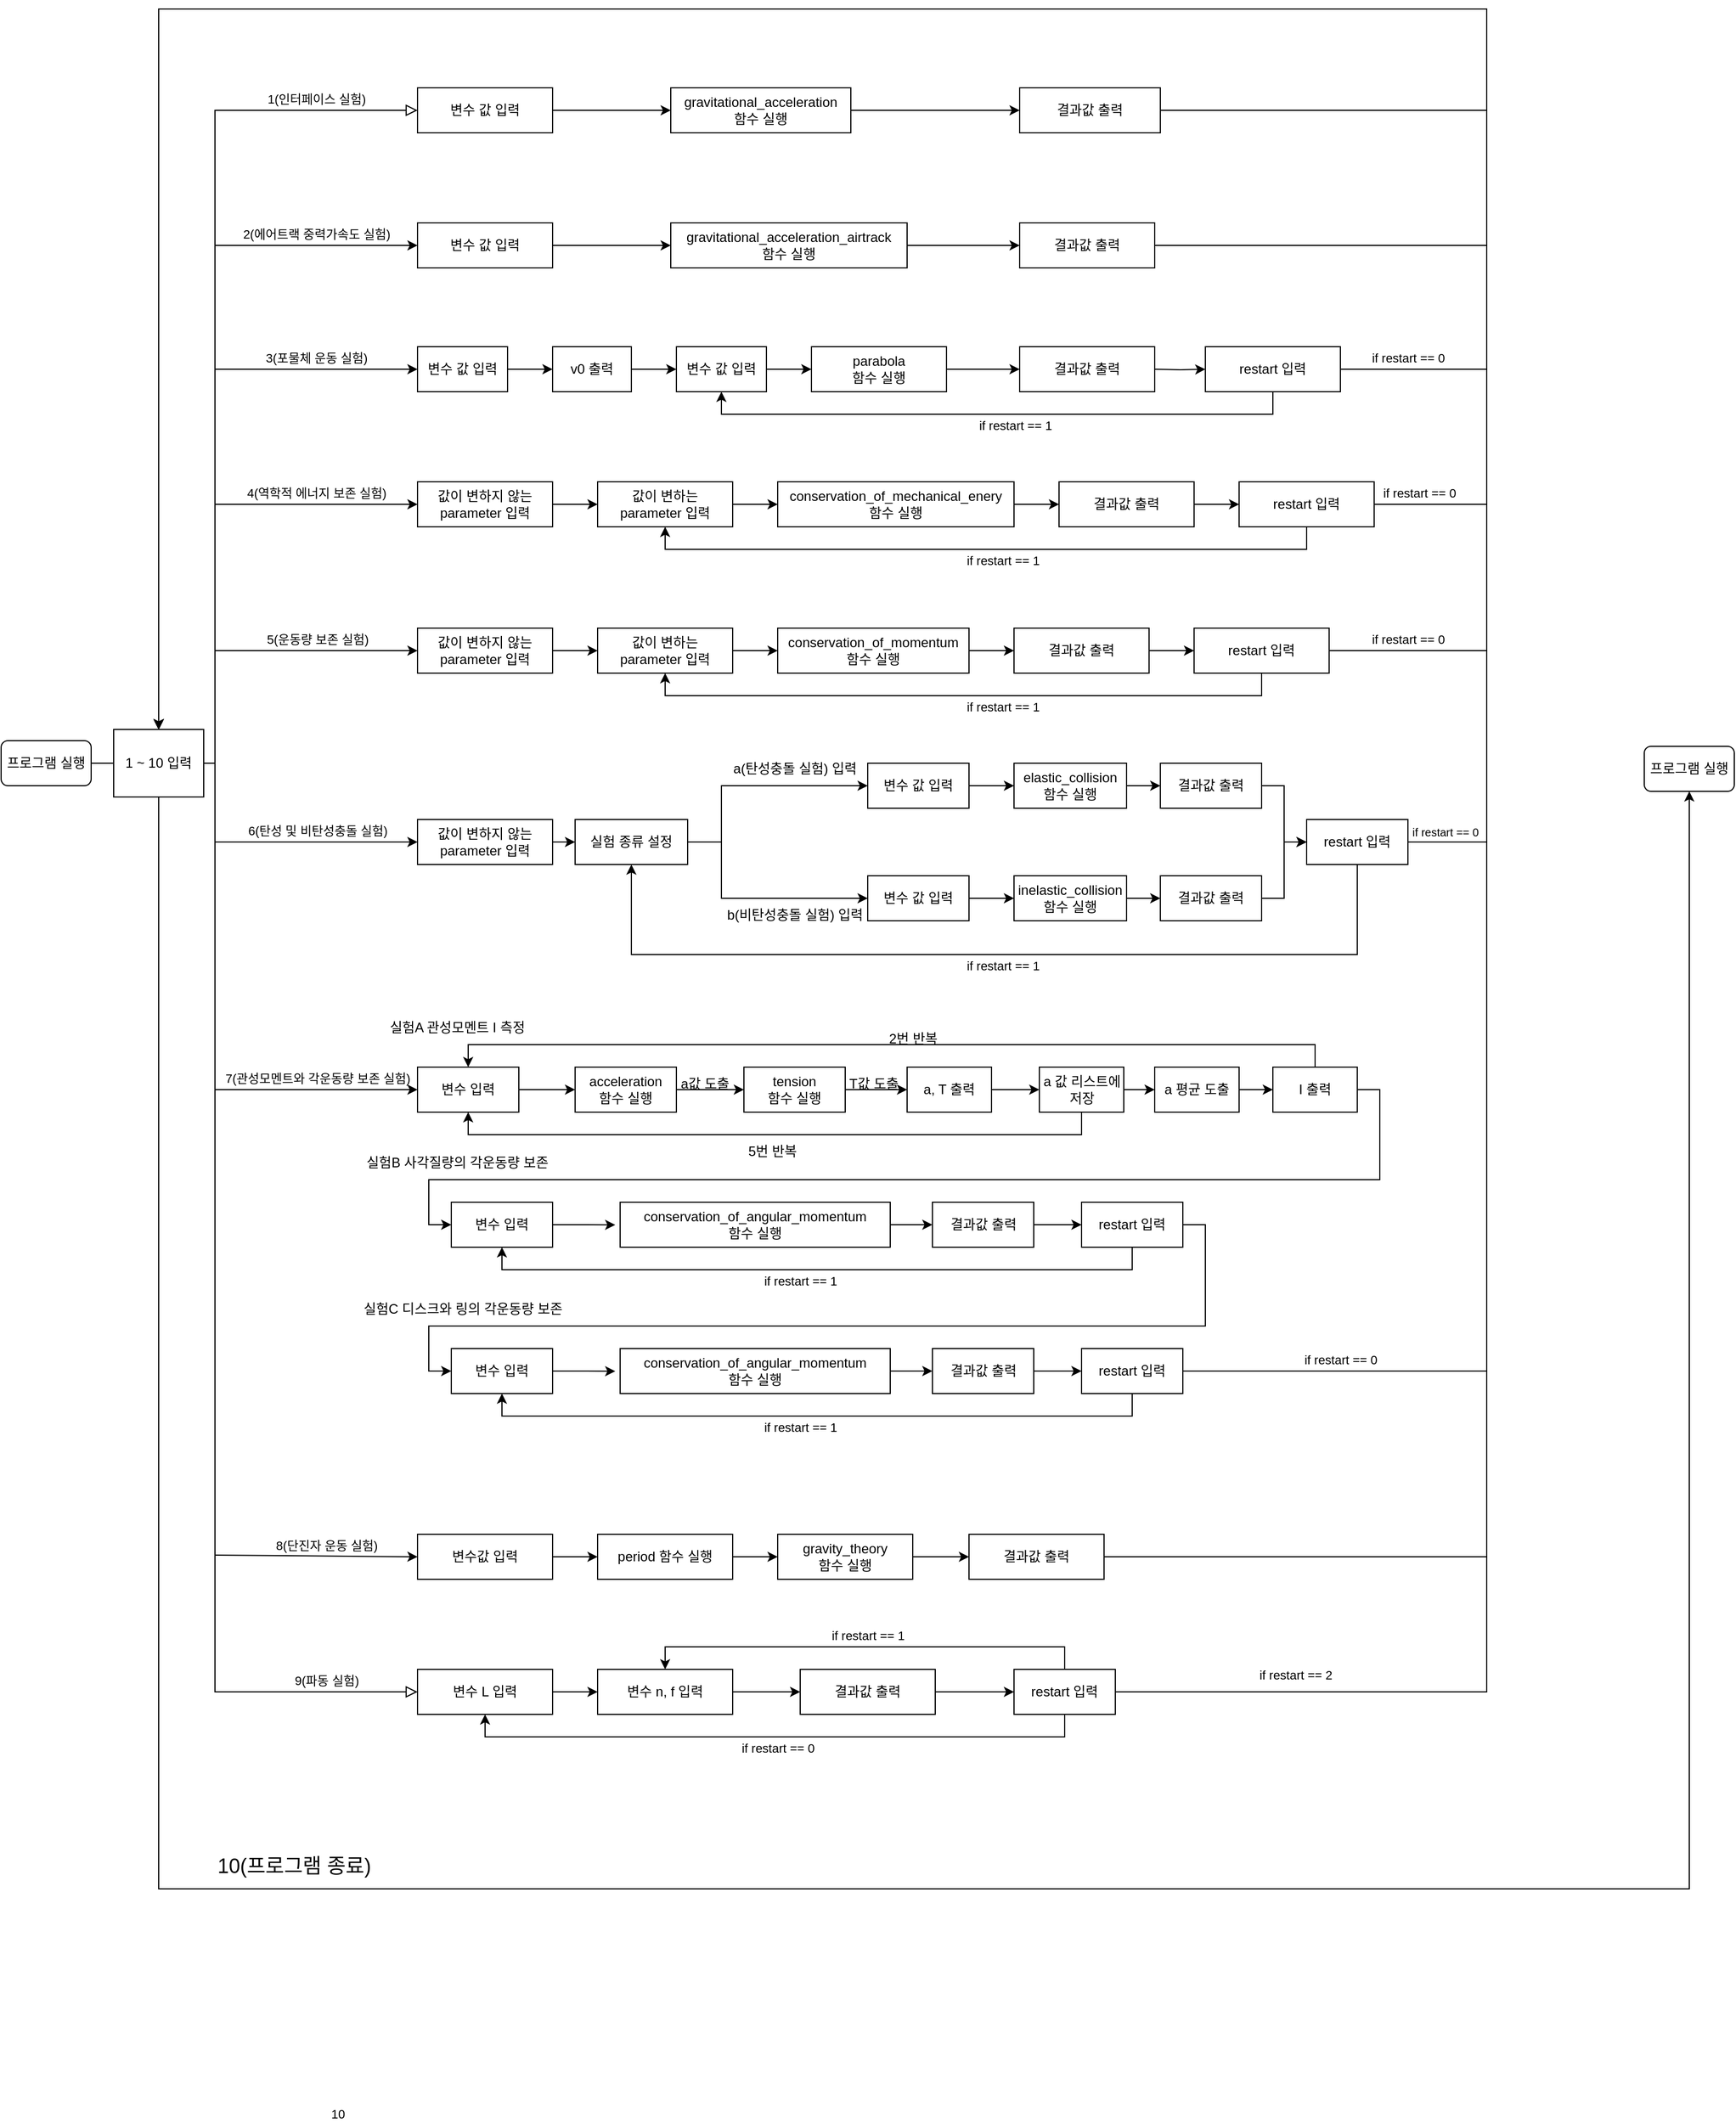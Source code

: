 <mxfile version="24.2.3" type="github">
  <diagram id="C5RBs43oDa-KdzZeNtuy" name="Page-1">
    <mxGraphModel dx="3320" dy="1853" grid="1" gridSize="10" guides="1" tooltips="1" connect="1" arrows="1" fold="1" page="1" pageScale="1" pageWidth="690" pageHeight="980" math="0" shadow="0">
      <root>
        <mxCell id="WIyWlLk6GJQsqaUBKTNV-0" />
        <mxCell id="WIyWlLk6GJQsqaUBKTNV-1" parent="WIyWlLk6GJQsqaUBKTNV-0" />
        <mxCell id="WIyWlLk6GJQsqaUBKTNV-2" value="" style="rounded=0;html=1;jettySize=auto;orthogonalLoop=1;fontSize=11;endArrow=block;endFill=0;endSize=8;strokeWidth=1;shadow=0;labelBackgroundColor=none;edgeStyle=orthogonalEdgeStyle;" parent="WIyWlLk6GJQsqaUBKTNV-1" source="WIyWlLk6GJQsqaUBKTNV-3" edge="1">
          <mxGeometry relative="1" as="geometry">
            <mxPoint x="160" y="690" as="targetPoint" />
          </mxGeometry>
        </mxCell>
        <mxCell id="WIyWlLk6GJQsqaUBKTNV-3" value="프로그램 실행" style="rounded=1;whiteSpace=wrap;html=1;fontSize=12;glass=0;strokeWidth=1;shadow=0;" parent="WIyWlLk6GJQsqaUBKTNV-1" vertex="1">
          <mxGeometry x="10" y="670" width="80" height="40" as="geometry" />
        </mxCell>
        <mxCell id="WIyWlLk6GJQsqaUBKTNV-5" value="" style="edgeStyle=orthogonalEdgeStyle;rounded=0;html=1;jettySize=auto;orthogonalLoop=1;fontSize=11;endArrow=block;endFill=0;endSize=8;strokeWidth=1;shadow=0;labelBackgroundColor=none;entryX=0;entryY=0.5;entryDx=0;entryDy=0;exitX=1;exitY=0.5;exitDx=0;exitDy=0;" parent="WIyWlLk6GJQsqaUBKTNV-1" edge="1" target="WIyWlLk6GJQsqaUBKTNV-7" source="vzKUUmcyO4X9Xhw-Ob6t-32">
          <mxGeometry y="10" relative="1" as="geometry">
            <mxPoint as="offset" />
            <mxPoint x="200" y="560" as="sourcePoint" />
            <mxPoint x="280" y="110" as="targetPoint" />
            <Array as="points">
              <mxPoint x="200" y="690" />
              <mxPoint x="200" y="110" />
            </Array>
          </mxGeometry>
        </mxCell>
        <mxCell id="vzKUUmcyO4X9Xhw-Ob6t-40" style="edgeStyle=orthogonalEdgeStyle;rounded=0;orthogonalLoop=1;jettySize=auto;html=1;exitX=1;exitY=0.5;exitDx=0;exitDy=0;entryX=0;entryY=0.5;entryDx=0;entryDy=0;" parent="WIyWlLk6GJQsqaUBKTNV-1" source="WIyWlLk6GJQsqaUBKTNV-7" target="vzKUUmcyO4X9Xhw-Ob6t-39" edge="1">
          <mxGeometry relative="1" as="geometry" />
        </mxCell>
        <mxCell id="WIyWlLk6GJQsqaUBKTNV-7" value="변수 값 입력" style="rounded=0;whiteSpace=wrap;html=1;fontSize=12;glass=0;strokeWidth=1;shadow=0;" parent="WIyWlLk6GJQsqaUBKTNV-1" vertex="1">
          <mxGeometry x="380" y="90" width="120" height="40" as="geometry" />
        </mxCell>
        <mxCell id="vzKUUmcyO4X9Xhw-Ob6t-4" value="" style="rounded=0;html=1;jettySize=auto;orthogonalLoop=1;fontSize=11;endArrow=block;endFill=0;endSize=8;strokeWidth=1;shadow=0;labelBackgroundColor=none;edgeStyle=orthogonalEdgeStyle;exitX=1;exitY=0.5;exitDx=0;exitDy=0;entryX=0;entryY=0.5;entryDx=0;entryDy=0;" parent="WIyWlLk6GJQsqaUBKTNV-1" source="vzKUUmcyO4X9Xhw-Ob6t-32" target="vzKUUmcyO4X9Xhw-Ob6t-3" edge="1">
          <mxGeometry y="20" relative="1" as="geometry">
            <mxPoint as="offset" />
            <mxPoint x="200" y="720" as="sourcePoint" />
            <mxPoint x="130" y="190" as="targetPoint" />
            <Array as="points">
              <mxPoint x="200" y="690" />
              <mxPoint x="200" y="1515" />
            </Array>
          </mxGeometry>
        </mxCell>
        <mxCell id="ZHszuMVohtlVknCxv1Yf-81" style="edgeStyle=orthogonalEdgeStyle;rounded=0;orthogonalLoop=1;jettySize=auto;html=1;entryX=0;entryY=0.5;entryDx=0;entryDy=0;" edge="1" parent="WIyWlLk6GJQsqaUBKTNV-1" source="vzKUUmcyO4X9Xhw-Ob6t-3" target="ZHszuMVohtlVknCxv1Yf-80">
          <mxGeometry relative="1" as="geometry" />
        </mxCell>
        <mxCell id="vzKUUmcyO4X9Xhw-Ob6t-3" value="변수 L 입력" style="rounded=0;whiteSpace=wrap;html=1;fontSize=12;glass=0;strokeWidth=1;shadow=0;" parent="WIyWlLk6GJQsqaUBKTNV-1" vertex="1">
          <mxGeometry x="380" y="1495" width="120" height="40" as="geometry" />
        </mxCell>
        <mxCell id="ZHszuMVohtlVknCxv1Yf-7" style="edgeStyle=orthogonalEdgeStyle;rounded=0;orthogonalLoop=1;jettySize=auto;html=1;exitX=1;exitY=0.5;exitDx=0;exitDy=0;entryX=0;entryY=0.5;entryDx=0;entryDy=0;" edge="1" parent="WIyWlLk6GJQsqaUBKTNV-1" source="vzKUUmcyO4X9Xhw-Ob6t-5" target="ZHszuMVohtlVknCxv1Yf-9">
          <mxGeometry relative="1" as="geometry">
            <mxPoint x="570" y="340" as="targetPoint" />
          </mxGeometry>
        </mxCell>
        <mxCell id="vzKUUmcyO4X9Xhw-Ob6t-5" value="변수 값 입력" style="rounded=0;whiteSpace=wrap;html=1;fontSize=12;glass=0;strokeWidth=1;shadow=0;" parent="WIyWlLk6GJQsqaUBKTNV-1" vertex="1">
          <mxGeometry x="380" y="320" width="80" height="40" as="geometry" />
        </mxCell>
        <mxCell id="ZHszuMVohtlVknCxv1Yf-100" style="edgeStyle=orthogonalEdgeStyle;rounded=0;orthogonalLoop=1;jettySize=auto;html=1;entryX=0;entryY=0.5;entryDx=0;entryDy=0;" edge="1" parent="WIyWlLk6GJQsqaUBKTNV-1" source="vzKUUmcyO4X9Xhw-Ob6t-6" target="ZHszuMVohtlVknCxv1Yf-99">
          <mxGeometry relative="1" as="geometry" />
        </mxCell>
        <mxCell id="vzKUUmcyO4X9Xhw-Ob6t-6" value="변수 입력" style="rounded=0;whiteSpace=wrap;html=1;fontSize=12;glass=0;strokeWidth=1;shadow=0;" parent="WIyWlLk6GJQsqaUBKTNV-1" vertex="1">
          <mxGeometry x="380" y="960" width="90" height="40" as="geometry" />
        </mxCell>
        <mxCell id="vzKUUmcyO4X9Xhw-Ob6t-44" style="edgeStyle=orthogonalEdgeStyle;rounded=0;orthogonalLoop=1;jettySize=auto;html=1;exitX=1;exitY=0.5;exitDx=0;exitDy=0;entryX=0;entryY=0.5;entryDx=0;entryDy=0;" parent="WIyWlLk6GJQsqaUBKTNV-1" source="vzKUUmcyO4X9Xhw-Ob6t-7" target="vzKUUmcyO4X9Xhw-Ob6t-43" edge="1">
          <mxGeometry relative="1" as="geometry" />
        </mxCell>
        <mxCell id="vzKUUmcyO4X9Xhw-Ob6t-7" value="변수 값 입력" style="rounded=0;whiteSpace=wrap;html=1;fontSize=12;glass=0;strokeWidth=1;shadow=0;" parent="WIyWlLk6GJQsqaUBKTNV-1" vertex="1">
          <mxGeometry x="380" y="210" width="120" height="40" as="geometry" />
        </mxCell>
        <mxCell id="ZHszuMVohtlVknCxv1Yf-56" style="edgeStyle=orthogonalEdgeStyle;rounded=0;orthogonalLoop=1;jettySize=auto;html=1;entryX=0;entryY=0.5;entryDx=0;entryDy=0;" edge="1" parent="WIyWlLk6GJQsqaUBKTNV-1" source="vzKUUmcyO4X9Xhw-Ob6t-8" target="ZHszuMVohtlVknCxv1Yf-55">
          <mxGeometry relative="1" as="geometry" />
        </mxCell>
        <mxCell id="vzKUUmcyO4X9Xhw-Ob6t-8" value="&lt;div&gt;값이 변하지 않는&lt;/div&gt;&lt;div&gt;parameter 입력&lt;br&gt;&lt;/div&gt;" style="rounded=0;whiteSpace=wrap;html=1;fontSize=12;glass=0;strokeWidth=1;shadow=0;" parent="WIyWlLk6GJQsqaUBKTNV-1" vertex="1">
          <mxGeometry x="380" y="740" width="120" height="40" as="geometry" />
        </mxCell>
        <mxCell id="ZHszuMVohtlVknCxv1Yf-74" style="edgeStyle=orthogonalEdgeStyle;rounded=0;orthogonalLoop=1;jettySize=auto;html=1;entryX=0;entryY=0.5;entryDx=0;entryDy=0;" edge="1" parent="WIyWlLk6GJQsqaUBKTNV-1" source="vzKUUmcyO4X9Xhw-Ob6t-10" target="ZHszuMVohtlVknCxv1Yf-73">
          <mxGeometry relative="1" as="geometry" />
        </mxCell>
        <mxCell id="vzKUUmcyO4X9Xhw-Ob6t-10" value="변수값 입력" style="rounded=0;whiteSpace=wrap;html=1;fontSize=12;glass=0;strokeWidth=1;shadow=0;" parent="WIyWlLk6GJQsqaUBKTNV-1" vertex="1">
          <mxGeometry x="380" y="1375" width="120" height="40" as="geometry" />
        </mxCell>
        <mxCell id="ZHszuMVohtlVknCxv1Yf-26" style="edgeStyle=orthogonalEdgeStyle;rounded=0;orthogonalLoop=1;jettySize=auto;html=1;exitX=1;exitY=0.5;exitDx=0;exitDy=0;entryX=0;entryY=0.5;entryDx=0;entryDy=0;" edge="1" parent="WIyWlLk6GJQsqaUBKTNV-1" source="vzKUUmcyO4X9Xhw-Ob6t-11" target="ZHszuMVohtlVknCxv1Yf-23">
          <mxGeometry relative="1" as="geometry" />
        </mxCell>
        <mxCell id="vzKUUmcyO4X9Xhw-Ob6t-11" value="&lt;div&gt;값이 변하지 않는&lt;/div&gt;&lt;div&gt;parameter 입력&lt;br&gt;&lt;/div&gt;" style="rounded=0;whiteSpace=wrap;html=1;fontSize=12;glass=0;strokeWidth=1;shadow=0;" parent="WIyWlLk6GJQsqaUBKTNV-1" vertex="1">
          <mxGeometry x="380" y="440" width="120" height="40" as="geometry" />
        </mxCell>
        <mxCell id="vzKUUmcyO4X9Xhw-Ob6t-16" value="" style="endArrow=classic;html=1;rounded=0;entryX=0;entryY=0.5;entryDx=0;entryDy=0;" parent="WIyWlLk6GJQsqaUBKTNV-1" target="vzKUUmcyO4X9Xhw-Ob6t-7" edge="1">
          <mxGeometry width="50" height="50" relative="1" as="geometry">
            <mxPoint x="200" y="230" as="sourcePoint" />
            <mxPoint x="440" y="620" as="targetPoint" />
          </mxGeometry>
        </mxCell>
        <mxCell id="vzKUUmcyO4X9Xhw-Ob6t-18" value="2(에어트랙 중력가속도 실험)" style="edgeLabel;html=1;align=center;verticalAlign=middle;resizable=0;points=[];fontSize=11;" parent="vzKUUmcyO4X9Xhw-Ob6t-16" vertex="1" connectable="0">
          <mxGeometry x="0.375" y="1" relative="1" as="geometry">
            <mxPoint x="-34" y="-9" as="offset" />
          </mxGeometry>
        </mxCell>
        <mxCell id="vzKUUmcyO4X9Xhw-Ob6t-24" value="&lt;font style=&quot;font-size: 11px;&quot;&gt;1(인터페이스 실험)&lt;br&gt;&lt;/font&gt;" style="edgeLabel;html=1;align=center;verticalAlign=middle;resizable=0;points=[];" parent="vzKUUmcyO4X9Xhw-Ob6t-16" vertex="1" connectable="0">
          <mxGeometry x="0.375" y="1" relative="1" as="geometry">
            <mxPoint x="-34" y="-129" as="offset" />
          </mxGeometry>
        </mxCell>
        <mxCell id="vzKUUmcyO4X9Xhw-Ob6t-26" value="4(역학적 에너지 보존 실험)" style="edgeLabel;html=1;align=center;verticalAlign=middle;resizable=0;points=[];" parent="vzKUUmcyO4X9Xhw-Ob6t-16" vertex="1" connectable="0">
          <mxGeometry x="0.375" y="1" relative="1" as="geometry">
            <mxPoint x="-34" y="221" as="offset" />
          </mxGeometry>
        </mxCell>
        <mxCell id="vzKUUmcyO4X9Xhw-Ob6t-27" value="5(운동량 보존 실험)" style="edgeLabel;html=1;align=center;verticalAlign=middle;resizable=0;points=[];" parent="vzKUUmcyO4X9Xhw-Ob6t-16" vertex="1" connectable="0">
          <mxGeometry x="0.375" y="1" relative="1" as="geometry">
            <mxPoint x="-33" y="351" as="offset" />
          </mxGeometry>
        </mxCell>
        <mxCell id="vzKUUmcyO4X9Xhw-Ob6t-28" value="6(탄성 및 비탄성충돌 실험)" style="edgeLabel;html=1;align=center;verticalAlign=middle;resizable=0;points=[];" parent="vzKUUmcyO4X9Xhw-Ob6t-16" vertex="1" connectable="0">
          <mxGeometry x="0.375" y="1" relative="1" as="geometry">
            <mxPoint x="-33" y="521" as="offset" />
          </mxGeometry>
        </mxCell>
        <mxCell id="vzKUUmcyO4X9Xhw-Ob6t-29" value="7(관성모멘트와 각운동량 보존 실험)" style="edgeLabel;html=1;align=center;verticalAlign=middle;resizable=0;points=[];" parent="vzKUUmcyO4X9Xhw-Ob6t-16" vertex="1" connectable="0">
          <mxGeometry x="0.375" y="1" relative="1" as="geometry">
            <mxPoint x="-33" y="741" as="offset" />
          </mxGeometry>
        </mxCell>
        <mxCell id="vzKUUmcyO4X9Xhw-Ob6t-30" value="8(단진자 운동 실험)" style="edgeLabel;html=1;align=center;verticalAlign=middle;resizable=0;points=[];" parent="vzKUUmcyO4X9Xhw-Ob6t-16" vertex="1" connectable="0">
          <mxGeometry x="0.375" y="1" relative="1" as="geometry">
            <mxPoint x="-25" y="1156" as="offset" />
          </mxGeometry>
        </mxCell>
        <mxCell id="vzKUUmcyO4X9Xhw-Ob6t-31" value="9(파동 실험)" style="edgeLabel;html=1;align=center;verticalAlign=middle;resizable=0;points=[];" parent="vzKUUmcyO4X9Xhw-Ob6t-16" vertex="1" connectable="0">
          <mxGeometry x="0.375" y="1" relative="1" as="geometry">
            <mxPoint x="-25" y="1276" as="offset" />
          </mxGeometry>
        </mxCell>
        <mxCell id="vzKUUmcyO4X9Xhw-Ob6t-25" value="3(포물체 운동 실험)" style="edgeLabel;html=1;align=center;verticalAlign=middle;resizable=0;points=[];" parent="vzKUUmcyO4X9Xhw-Ob6t-16" vertex="1" connectable="0">
          <mxGeometry x="0.375" y="1" relative="1" as="geometry">
            <mxPoint x="-34" y="101" as="offset" />
          </mxGeometry>
        </mxCell>
        <mxCell id="vzKUUmcyO4X9Xhw-Ob6t-38" value="10" style="edgeLabel;html=1;align=center;verticalAlign=middle;resizable=0;points=[];" parent="vzKUUmcyO4X9Xhw-Ob6t-16" vertex="1" connectable="0">
          <mxGeometry x="0.375" y="1" relative="1" as="geometry">
            <mxPoint x="-15" y="1661" as="offset" />
          </mxGeometry>
        </mxCell>
        <mxCell id="ZHszuMVohtlVknCxv1Yf-169" value="10(프로그램 종료)" style="edgeLabel;html=1;align=center;verticalAlign=middle;resizable=0;points=[];fontSize=18;" vertex="1" connectable="0" parent="vzKUUmcyO4X9Xhw-Ob6t-16">
          <mxGeometry x="0.375" y="1" relative="1" as="geometry">
            <mxPoint x="-54" y="1441" as="offset" />
          </mxGeometry>
        </mxCell>
        <mxCell id="vzKUUmcyO4X9Xhw-Ob6t-17" value="" style="endArrow=classic;html=1;rounded=0;entryX=0;entryY=0.5;entryDx=0;entryDy=0;" parent="WIyWlLk6GJQsqaUBKTNV-1" edge="1" target="vzKUUmcyO4X9Xhw-Ob6t-5">
          <mxGeometry width="50" height="50" relative="1" as="geometry">
            <mxPoint x="200" y="340" as="sourcePoint" />
            <mxPoint x="280" y="343.5" as="targetPoint" />
          </mxGeometry>
        </mxCell>
        <mxCell id="vzKUUmcyO4X9Xhw-Ob6t-19" value="" style="endArrow=classic;html=1;rounded=0;entryX=0;entryY=0.5;entryDx=0;entryDy=0;" parent="WIyWlLk6GJQsqaUBKTNV-1" target="ZHszuMVohtlVknCxv1Yf-34" edge="1">
          <mxGeometry width="50" height="50" relative="1" as="geometry">
            <mxPoint x="200" y="590" as="sourcePoint" />
            <mxPoint x="380" y="590" as="targetPoint" />
          </mxGeometry>
        </mxCell>
        <mxCell id="vzKUUmcyO4X9Xhw-Ob6t-20" value="" style="endArrow=classic;html=1;rounded=0;entryX=0;entryY=0.5;entryDx=0;entryDy=0;" parent="WIyWlLk6GJQsqaUBKTNV-1" edge="1" target="vzKUUmcyO4X9Xhw-Ob6t-11">
          <mxGeometry width="50" height="50" relative="1" as="geometry">
            <mxPoint x="200" y="460" as="sourcePoint" />
            <mxPoint x="280" y="464.5" as="targetPoint" />
          </mxGeometry>
        </mxCell>
        <mxCell id="vzKUUmcyO4X9Xhw-Ob6t-21" value="" style="endArrow=classic;html=1;rounded=0;entryX=0;entryY=0.5;entryDx=0;entryDy=0;" parent="WIyWlLk6GJQsqaUBKTNV-1" edge="1" target="vzKUUmcyO4X9Xhw-Ob6t-8">
          <mxGeometry width="50" height="50" relative="1" as="geometry">
            <mxPoint x="200" y="760" as="sourcePoint" />
            <mxPoint x="280" y="756.5" as="targetPoint" />
          </mxGeometry>
        </mxCell>
        <mxCell id="vzKUUmcyO4X9Xhw-Ob6t-22" value="" style="endArrow=classic;html=1;rounded=0;entryX=0;entryY=0.5;entryDx=0;entryDy=0;" parent="WIyWlLk6GJQsqaUBKTNV-1" edge="1" target="vzKUUmcyO4X9Xhw-Ob6t-6">
          <mxGeometry width="50" height="50" relative="1" as="geometry">
            <mxPoint x="200" y="980" as="sourcePoint" />
            <mxPoint x="280" y="978.5" as="targetPoint" />
          </mxGeometry>
        </mxCell>
        <mxCell id="vzKUUmcyO4X9Xhw-Ob6t-23" value="" style="endArrow=classic;html=1;rounded=0;entryX=0;entryY=0.5;entryDx=0;entryDy=0;" parent="WIyWlLk6GJQsqaUBKTNV-1" edge="1" target="vzKUUmcyO4X9Xhw-Ob6t-10">
          <mxGeometry width="50" height="50" relative="1" as="geometry">
            <mxPoint x="200" y="1393.5" as="sourcePoint" />
            <mxPoint x="280" y="1394.5" as="targetPoint" />
          </mxGeometry>
        </mxCell>
        <mxCell id="vzKUUmcyO4X9Xhw-Ob6t-32" value="1 ~ 10 입력" style="rounded=0;whiteSpace=wrap;html=1;" parent="WIyWlLk6GJQsqaUBKTNV-1" vertex="1">
          <mxGeometry x="110" y="660" width="80" height="60" as="geometry" />
        </mxCell>
        <mxCell id="vzKUUmcyO4X9Xhw-Ob6t-34" value="" style="endArrow=classic;html=1;rounded=0;exitX=0.5;exitY=1;exitDx=0;exitDy=0;entryX=0.5;entryY=1;entryDx=0;entryDy=0;" parent="WIyWlLk6GJQsqaUBKTNV-1" source="vzKUUmcyO4X9Xhw-Ob6t-32" target="ZHszuMVohtlVknCxv1Yf-168" edge="1">
          <mxGeometry width="50" height="50" relative="1" as="geometry">
            <mxPoint x="200" y="690" as="sourcePoint" />
            <mxPoint x="1470" y="1690" as="targetPoint" />
            <Array as="points">
              <mxPoint x="150" y="1690" />
              <mxPoint x="840" y="1690" />
              <mxPoint x="1510" y="1690" />
            </Array>
          </mxGeometry>
        </mxCell>
        <mxCell id="ZHszuMVohtlVknCxv1Yf-1" value="" style="edgeStyle=orthogonalEdgeStyle;rounded=0;orthogonalLoop=1;jettySize=auto;html=1;entryX=0;entryY=0.5;entryDx=0;entryDy=0;" edge="1" parent="WIyWlLk6GJQsqaUBKTNV-1" source="vzKUUmcyO4X9Xhw-Ob6t-39" target="ZHszuMVohtlVknCxv1Yf-2">
          <mxGeometry relative="1" as="geometry">
            <mxPoint x="915" y="110" as="targetPoint" />
          </mxGeometry>
        </mxCell>
        <mxCell id="vzKUUmcyO4X9Xhw-Ob6t-39" value="gravitational_acceleration&lt;div&gt;함수 실행&lt;br&gt;&lt;/div&gt;" style="rounded=0;whiteSpace=wrap;html=1;fontSize=12;glass=0;strokeWidth=1;shadow=0;" parent="WIyWlLk6GJQsqaUBKTNV-1" vertex="1">
          <mxGeometry x="605" y="90" width="160" height="40" as="geometry" />
        </mxCell>
        <mxCell id="ZHszuMVohtlVknCxv1Yf-4" style="edgeStyle=orthogonalEdgeStyle;rounded=0;orthogonalLoop=1;jettySize=auto;html=1;exitX=1;exitY=0.5;exitDx=0;exitDy=0;entryX=0;entryY=0.5;entryDx=0;entryDy=0;" edge="1" parent="WIyWlLk6GJQsqaUBKTNV-1" source="vzKUUmcyO4X9Xhw-Ob6t-43" target="ZHszuMVohtlVknCxv1Yf-3">
          <mxGeometry relative="1" as="geometry" />
        </mxCell>
        <mxCell id="vzKUUmcyO4X9Xhw-Ob6t-43" value="&lt;div&gt;gravitational_acceleration_airtrack&lt;br&gt;&lt;/div&gt;&lt;div&gt;함수 실행&lt;br&gt;&lt;/div&gt;" style="rounded=0;whiteSpace=wrap;html=1;fontSize=12;glass=0;strokeWidth=1;shadow=0;" parent="WIyWlLk6GJQsqaUBKTNV-1" vertex="1">
          <mxGeometry x="605" y="210" width="210" height="40" as="geometry" />
        </mxCell>
        <mxCell id="ZHszuMVohtlVknCxv1Yf-151" style="edgeStyle=orthogonalEdgeStyle;rounded=0;orthogonalLoop=1;jettySize=auto;html=1;exitX=1;exitY=0.5;exitDx=0;exitDy=0;entryX=0.5;entryY=0;entryDx=0;entryDy=0;" edge="1" parent="WIyWlLk6GJQsqaUBKTNV-1" source="ZHszuMVohtlVknCxv1Yf-2" target="vzKUUmcyO4X9Xhw-Ob6t-32">
          <mxGeometry relative="1" as="geometry">
            <mxPoint x="1290" y="110.471" as="targetPoint" />
            <Array as="points">
              <mxPoint x="1330" y="110" />
              <mxPoint x="1330" y="20" />
              <mxPoint x="150" y="20" />
            </Array>
          </mxGeometry>
        </mxCell>
        <mxCell id="ZHszuMVohtlVknCxv1Yf-2" value="결과값 출력" style="rounded=0;whiteSpace=wrap;html=1;fontSize=12;glass=0;strokeWidth=1;shadow=0;" vertex="1" parent="WIyWlLk6GJQsqaUBKTNV-1">
          <mxGeometry x="915" y="90" width="125" height="40" as="geometry" />
        </mxCell>
        <mxCell id="ZHszuMVohtlVknCxv1Yf-158" style="edgeStyle=orthogonalEdgeStyle;rounded=0;orthogonalLoop=1;jettySize=auto;html=1;entryX=0.5;entryY=0;entryDx=0;entryDy=0;exitX=1;exitY=0.5;exitDx=0;exitDy=0;" edge="1" parent="WIyWlLk6GJQsqaUBKTNV-1" source="ZHszuMVohtlVknCxv1Yf-3" target="vzKUUmcyO4X9Xhw-Ob6t-32">
          <mxGeometry relative="1" as="geometry">
            <Array as="points">
              <mxPoint x="1330" y="230" />
              <mxPoint x="1330" y="20" />
              <mxPoint x="150" y="20" />
            </Array>
          </mxGeometry>
        </mxCell>
        <mxCell id="ZHszuMVohtlVknCxv1Yf-3" value="결과값 출력" style="rounded=0;whiteSpace=wrap;html=1;fontSize=12;glass=0;strokeWidth=1;shadow=0;" vertex="1" parent="WIyWlLk6GJQsqaUBKTNV-1">
          <mxGeometry x="915" y="210" width="120" height="40" as="geometry" />
        </mxCell>
        <mxCell id="ZHszuMVohtlVknCxv1Yf-8" style="edgeStyle=orthogonalEdgeStyle;rounded=0;orthogonalLoop=1;jettySize=auto;html=1;exitX=1;exitY=0.5;exitDx=0;exitDy=0;entryX=0;entryY=0.5;entryDx=0;entryDy=0;" edge="1" parent="WIyWlLk6GJQsqaUBKTNV-1" source="ZHszuMVohtlVknCxv1Yf-5" target="ZHszuMVohtlVknCxv1Yf-22">
          <mxGeometry relative="1" as="geometry">
            <mxPoint x="910" y="340" as="targetPoint" />
          </mxGeometry>
        </mxCell>
        <mxCell id="ZHszuMVohtlVknCxv1Yf-5" value="&lt;div&gt;parabola&lt;/div&gt;&lt;div&gt;함수 실행&lt;/div&gt;" style="rounded=0;whiteSpace=wrap;html=1;fontSize=12;glass=0;strokeWidth=1;shadow=0;" vertex="1" parent="WIyWlLk6GJQsqaUBKTNV-1">
          <mxGeometry x="730" y="320" width="120" height="40" as="geometry" />
        </mxCell>
        <mxCell id="ZHszuMVohtlVknCxv1Yf-17" style="edgeStyle=orthogonalEdgeStyle;rounded=0;orthogonalLoop=1;jettySize=auto;html=1;exitX=0.5;exitY=1;exitDx=0;exitDy=0;entryX=0.5;entryY=1;entryDx=0;entryDy=0;" edge="1" parent="WIyWlLk6GJQsqaUBKTNV-1" source="ZHszuMVohtlVknCxv1Yf-20" target="ZHszuMVohtlVknCxv1Yf-11">
          <mxGeometry relative="1" as="geometry" />
        </mxCell>
        <mxCell id="ZHszuMVohtlVknCxv1Yf-18" value="if restart == 1" style="edgeLabel;html=1;align=center;verticalAlign=middle;resizable=0;points=[];" vertex="1" connectable="0" parent="ZHszuMVohtlVknCxv1Yf-17">
          <mxGeometry x="-0.097" y="-1" relative="1" as="geometry">
            <mxPoint x="-10" y="11" as="offset" />
          </mxGeometry>
        </mxCell>
        <mxCell id="ZHszuMVohtlVknCxv1Yf-32" value="if restart == 1" style="edgeLabel;html=1;align=center;verticalAlign=middle;resizable=0;points=[];" vertex="1" connectable="0" parent="ZHszuMVohtlVknCxv1Yf-17">
          <mxGeometry x="-0.097" y="-1" relative="1" as="geometry">
            <mxPoint x="-21" y="131" as="offset" />
          </mxGeometry>
        </mxCell>
        <mxCell id="ZHszuMVohtlVknCxv1Yf-72" value="if restart == 1" style="edgeLabel;html=1;align=center;verticalAlign=middle;resizable=0;points=[];" vertex="1" connectable="0" parent="ZHszuMVohtlVknCxv1Yf-17">
          <mxGeometry x="-0.097" y="-1" relative="1" as="geometry">
            <mxPoint x="-21" y="491" as="offset" />
          </mxGeometry>
        </mxCell>
        <mxCell id="ZHszuMVohtlVknCxv1Yf-79" value="if restart == 1" style="edgeLabel;html=1;align=center;verticalAlign=middle;resizable=0;points=[];" vertex="1" connectable="0" parent="ZHszuMVohtlVknCxv1Yf-17">
          <mxGeometry x="-0.097" y="-1" relative="1" as="geometry">
            <mxPoint x="-21" y="261" as="offset" />
          </mxGeometry>
        </mxCell>
        <mxCell id="ZHszuMVohtlVknCxv1Yf-88" value="if restart == 1" style="edgeLabel;html=1;align=center;verticalAlign=middle;resizable=0;points=[];" vertex="1" connectable="0" parent="ZHszuMVohtlVknCxv1Yf-17">
          <mxGeometry x="-0.097" y="-1" relative="1" as="geometry">
            <mxPoint x="-141" y="1086" as="offset" />
          </mxGeometry>
        </mxCell>
        <mxCell id="ZHszuMVohtlVknCxv1Yf-89" value="if restart == 0" style="edgeLabel;html=1;align=center;verticalAlign=middle;resizable=0;points=[];" vertex="1" connectable="0" parent="ZHszuMVohtlVknCxv1Yf-17">
          <mxGeometry x="-0.097" y="-1" relative="1" as="geometry">
            <mxPoint x="-221" y="1186" as="offset" />
          </mxGeometry>
        </mxCell>
        <mxCell id="ZHszuMVohtlVknCxv1Yf-126" value="if restart == 1" style="edgeLabel;html=1;align=center;verticalAlign=middle;resizable=0;points=[];" vertex="1" connectable="0" parent="ZHszuMVohtlVknCxv1Yf-17">
          <mxGeometry x="-0.097" y="-1" relative="1" as="geometry">
            <mxPoint x="-201" y="771" as="offset" />
          </mxGeometry>
        </mxCell>
        <mxCell id="ZHszuMVohtlVknCxv1Yf-138" value="if restart == 1" style="edgeLabel;html=1;align=center;verticalAlign=middle;resizable=0;points=[];" vertex="1" connectable="0" parent="ZHszuMVohtlVknCxv1Yf-17">
          <mxGeometry x="-0.097" y="-1" relative="1" as="geometry">
            <mxPoint x="-201" y="901" as="offset" />
          </mxGeometry>
        </mxCell>
        <mxCell id="ZHszuMVohtlVknCxv1Yf-156" value="if restart == 0" style="edgeLabel;html=1;align=center;verticalAlign=middle;resizable=0;points=[];fontSize=10;" vertex="1" connectable="0" parent="ZHszuMVohtlVknCxv1Yf-17">
          <mxGeometry x="-0.097" y="-1" relative="1" as="geometry">
            <mxPoint x="372" y="372" as="offset" />
          </mxGeometry>
        </mxCell>
        <mxCell id="ZHszuMVohtlVknCxv1Yf-157" value="if restart == 0" style="edgeLabel;html=1;align=center;verticalAlign=middle;resizable=0;points=[];" vertex="1" connectable="0" parent="ZHszuMVohtlVknCxv1Yf-17">
          <mxGeometry x="-0.097" y="-1" relative="1" as="geometry">
            <mxPoint x="349" y="71" as="offset" />
          </mxGeometry>
        </mxCell>
        <mxCell id="ZHszuMVohtlVknCxv1Yf-159" value="if restart == 0" style="edgeLabel;html=1;align=center;verticalAlign=middle;resizable=0;points=[];" vertex="1" connectable="0" parent="ZHszuMVohtlVknCxv1Yf-17">
          <mxGeometry x="-0.097" y="-1" relative="1" as="geometry">
            <mxPoint x="339" y="-49" as="offset" />
          </mxGeometry>
        </mxCell>
        <mxCell id="ZHszuMVohtlVknCxv1Yf-161" value="if restart == 0" style="edgeLabel;html=1;align=center;verticalAlign=middle;resizable=0;points=[];" vertex="1" connectable="0" parent="ZHszuMVohtlVknCxv1Yf-17">
          <mxGeometry x="-0.097" y="-1" relative="1" as="geometry">
            <mxPoint x="339" y="201" as="offset" />
          </mxGeometry>
        </mxCell>
        <mxCell id="ZHszuMVohtlVknCxv1Yf-163" value="if restart == 0" style="edgeLabel;html=1;align=center;verticalAlign=middle;resizable=0;points=[];" vertex="1" connectable="0" parent="ZHszuMVohtlVknCxv1Yf-17">
          <mxGeometry x="-0.097" y="-1" relative="1" as="geometry">
            <mxPoint x="279" y="841" as="offset" />
          </mxGeometry>
        </mxCell>
        <mxCell id="ZHszuMVohtlVknCxv1Yf-167" value="if restart == 2" style="edgeLabel;html=1;align=center;verticalAlign=middle;resizable=0;points=[];" vertex="1" connectable="0" parent="ZHszuMVohtlVknCxv1Yf-17">
          <mxGeometry x="-0.097" y="-1" relative="1" as="geometry">
            <mxPoint x="239" y="1121" as="offset" />
          </mxGeometry>
        </mxCell>
        <mxCell id="ZHszuMVohtlVknCxv1Yf-21" style="edgeStyle=orthogonalEdgeStyle;rounded=0;orthogonalLoop=1;jettySize=auto;html=1;entryX=0;entryY=0.5;entryDx=0;entryDy=0;" edge="1" parent="WIyWlLk6GJQsqaUBKTNV-1" target="ZHszuMVohtlVknCxv1Yf-20">
          <mxGeometry relative="1" as="geometry">
            <mxPoint x="1035" y="340" as="sourcePoint" />
          </mxGeometry>
        </mxCell>
        <mxCell id="ZHszuMVohtlVknCxv1Yf-12" style="edgeStyle=orthogonalEdgeStyle;rounded=0;orthogonalLoop=1;jettySize=auto;html=1;entryX=0;entryY=0.5;entryDx=0;entryDy=0;" edge="1" parent="WIyWlLk6GJQsqaUBKTNV-1" source="ZHszuMVohtlVknCxv1Yf-9" target="ZHszuMVohtlVknCxv1Yf-11">
          <mxGeometry relative="1" as="geometry" />
        </mxCell>
        <mxCell id="ZHszuMVohtlVknCxv1Yf-9" value="v0 출력" style="rounded=0;whiteSpace=wrap;html=1;fontSize=12;glass=0;strokeWidth=1;shadow=0;" vertex="1" parent="WIyWlLk6GJQsqaUBKTNV-1">
          <mxGeometry x="500" y="320" width="70" height="40" as="geometry" />
        </mxCell>
        <mxCell id="ZHszuMVohtlVknCxv1Yf-14" style="edgeStyle=orthogonalEdgeStyle;rounded=0;orthogonalLoop=1;jettySize=auto;html=1;exitX=1;exitY=0.5;exitDx=0;exitDy=0;entryX=0;entryY=0.5;entryDx=0;entryDy=0;" edge="1" parent="WIyWlLk6GJQsqaUBKTNV-1" source="ZHszuMVohtlVknCxv1Yf-11" target="ZHszuMVohtlVknCxv1Yf-5">
          <mxGeometry relative="1" as="geometry" />
        </mxCell>
        <mxCell id="ZHszuMVohtlVknCxv1Yf-11" value="변수 값 입력" style="rounded=0;whiteSpace=wrap;html=1;fontSize=12;glass=0;strokeWidth=1;shadow=0;" vertex="1" parent="WIyWlLk6GJQsqaUBKTNV-1">
          <mxGeometry x="610" y="320" width="80" height="40" as="geometry" />
        </mxCell>
        <mxCell id="ZHszuMVohtlVknCxv1Yf-153" style="edgeStyle=orthogonalEdgeStyle;rounded=0;orthogonalLoop=1;jettySize=auto;html=1;exitX=1;exitY=0.5;exitDx=0;exitDy=0;entryX=0.5;entryY=0;entryDx=0;entryDy=0;" edge="1" parent="WIyWlLk6GJQsqaUBKTNV-1" source="ZHszuMVohtlVknCxv1Yf-20" target="vzKUUmcyO4X9Xhw-Ob6t-32">
          <mxGeometry relative="1" as="geometry">
            <mxPoint x="1290" y="339.882" as="targetPoint" />
            <Array as="points">
              <mxPoint x="1330" y="340" />
              <mxPoint x="1330" y="20" />
              <mxPoint x="150" y="20" />
            </Array>
          </mxGeometry>
        </mxCell>
        <mxCell id="ZHszuMVohtlVknCxv1Yf-20" value="restart 입력" style="rounded=0;whiteSpace=wrap;html=1;fontSize=12;glass=0;strokeWidth=1;shadow=0;" vertex="1" parent="WIyWlLk6GJQsqaUBKTNV-1">
          <mxGeometry x="1080" y="320" width="120" height="40" as="geometry" />
        </mxCell>
        <mxCell id="ZHszuMVohtlVknCxv1Yf-22" value="결과값 출력" style="rounded=0;whiteSpace=wrap;html=1;fontSize=12;glass=0;strokeWidth=1;shadow=0;" vertex="1" parent="WIyWlLk6GJQsqaUBKTNV-1">
          <mxGeometry x="915" y="320" width="120" height="40" as="geometry" />
        </mxCell>
        <mxCell id="ZHszuMVohtlVknCxv1Yf-28" style="edgeStyle=orthogonalEdgeStyle;rounded=0;orthogonalLoop=1;jettySize=auto;html=1;exitX=1;exitY=0.5;exitDx=0;exitDy=0;entryX=0;entryY=0.5;entryDx=0;entryDy=0;" edge="1" parent="WIyWlLk6GJQsqaUBKTNV-1" source="ZHszuMVohtlVknCxv1Yf-23" target="ZHszuMVohtlVknCxv1Yf-24">
          <mxGeometry relative="1" as="geometry" />
        </mxCell>
        <mxCell id="ZHszuMVohtlVknCxv1Yf-23" value="&lt;div&gt;값이 변하는&lt;/div&gt;&lt;div&gt;parameter 입력&lt;br&gt;&lt;/div&gt;" style="rounded=0;whiteSpace=wrap;html=1;fontSize=12;glass=0;strokeWidth=1;shadow=0;" vertex="1" parent="WIyWlLk6GJQsqaUBKTNV-1">
          <mxGeometry x="540" y="440" width="120" height="40" as="geometry" />
        </mxCell>
        <mxCell id="ZHszuMVohtlVknCxv1Yf-29" style="edgeStyle=orthogonalEdgeStyle;rounded=0;orthogonalLoop=1;jettySize=auto;html=1;exitX=1;exitY=0.5;exitDx=0;exitDy=0;entryX=0;entryY=0.5;entryDx=0;entryDy=0;" edge="1" parent="WIyWlLk6GJQsqaUBKTNV-1" source="ZHszuMVohtlVknCxv1Yf-24" target="ZHszuMVohtlVknCxv1Yf-25">
          <mxGeometry relative="1" as="geometry" />
        </mxCell>
        <mxCell id="ZHszuMVohtlVknCxv1Yf-24" value="&lt;div&gt;conservation_of_mechanical_enery&lt;/div&gt;&lt;div&gt;함수 실행&lt;br&gt;&lt;/div&gt;" style="rounded=0;whiteSpace=wrap;html=1;fontSize=12;glass=0;strokeWidth=1;shadow=0;" vertex="1" parent="WIyWlLk6GJQsqaUBKTNV-1">
          <mxGeometry x="700" y="440" width="210" height="40" as="geometry" />
        </mxCell>
        <mxCell id="ZHszuMVohtlVknCxv1Yf-30" style="edgeStyle=orthogonalEdgeStyle;rounded=0;orthogonalLoop=1;jettySize=auto;html=1;exitX=1;exitY=0.5;exitDx=0;exitDy=0;entryX=0;entryY=0.5;entryDx=0;entryDy=0;" edge="1" parent="WIyWlLk6GJQsqaUBKTNV-1" source="ZHszuMVohtlVknCxv1Yf-25" target="ZHszuMVohtlVknCxv1Yf-27">
          <mxGeometry relative="1" as="geometry" />
        </mxCell>
        <mxCell id="ZHszuMVohtlVknCxv1Yf-25" value="결과값 출력" style="rounded=0;whiteSpace=wrap;html=1;fontSize=12;glass=0;strokeWidth=1;shadow=0;" vertex="1" parent="WIyWlLk6GJQsqaUBKTNV-1">
          <mxGeometry x="950" y="440" width="120" height="40" as="geometry" />
        </mxCell>
        <mxCell id="ZHszuMVohtlVknCxv1Yf-31" style="edgeStyle=orthogonalEdgeStyle;rounded=0;orthogonalLoop=1;jettySize=auto;html=1;exitX=0.5;exitY=1;exitDx=0;exitDy=0;entryX=0.5;entryY=1;entryDx=0;entryDy=0;" edge="1" parent="WIyWlLk6GJQsqaUBKTNV-1" source="ZHszuMVohtlVknCxv1Yf-27" target="ZHszuMVohtlVknCxv1Yf-23">
          <mxGeometry relative="1" as="geometry" />
        </mxCell>
        <mxCell id="ZHszuMVohtlVknCxv1Yf-154" style="edgeStyle=orthogonalEdgeStyle;rounded=0;orthogonalLoop=1;jettySize=auto;html=1;exitX=1;exitY=0.5;exitDx=0;exitDy=0;entryX=0.5;entryY=0;entryDx=0;entryDy=0;" edge="1" parent="WIyWlLk6GJQsqaUBKTNV-1" source="ZHszuMVohtlVknCxv1Yf-27" target="vzKUUmcyO4X9Xhw-Ob6t-32">
          <mxGeometry relative="1" as="geometry">
            <mxPoint x="1310" y="460" as="targetPoint" />
            <Array as="points">
              <mxPoint x="1330" y="460" />
              <mxPoint x="1330" y="20" />
              <mxPoint x="150" y="20" />
            </Array>
          </mxGeometry>
        </mxCell>
        <mxCell id="ZHszuMVohtlVknCxv1Yf-27" value="restart 입력" style="rounded=0;whiteSpace=wrap;html=1;fontSize=12;glass=0;strokeWidth=1;shadow=0;" vertex="1" parent="WIyWlLk6GJQsqaUBKTNV-1">
          <mxGeometry x="1110" y="440" width="120" height="40" as="geometry" />
        </mxCell>
        <mxCell id="ZHszuMVohtlVknCxv1Yf-33" style="edgeStyle=orthogonalEdgeStyle;rounded=0;orthogonalLoop=1;jettySize=auto;html=1;exitX=1;exitY=0.5;exitDx=0;exitDy=0;entryX=0;entryY=0.5;entryDx=0;entryDy=0;" edge="1" source="ZHszuMVohtlVknCxv1Yf-34" target="ZHszuMVohtlVknCxv1Yf-37" parent="WIyWlLk6GJQsqaUBKTNV-1">
          <mxGeometry relative="1" as="geometry" />
        </mxCell>
        <mxCell id="ZHszuMVohtlVknCxv1Yf-34" value="&lt;div&gt;값이 변하지 않는&lt;/div&gt;&lt;div&gt;parameter 입력&lt;br&gt;&lt;/div&gt;" style="rounded=0;whiteSpace=wrap;html=1;fontSize=12;glass=0;strokeWidth=1;shadow=0;" vertex="1" parent="WIyWlLk6GJQsqaUBKTNV-1">
          <mxGeometry x="380" y="570" width="120" height="40" as="geometry" />
        </mxCell>
        <mxCell id="ZHszuMVohtlVknCxv1Yf-36" style="edgeStyle=orthogonalEdgeStyle;rounded=0;orthogonalLoop=1;jettySize=auto;html=1;exitX=1;exitY=0.5;exitDx=0;exitDy=0;entryX=0;entryY=0.5;entryDx=0;entryDy=0;" edge="1" source="ZHszuMVohtlVknCxv1Yf-37" target="ZHszuMVohtlVknCxv1Yf-39" parent="WIyWlLk6GJQsqaUBKTNV-1">
          <mxGeometry relative="1" as="geometry" />
        </mxCell>
        <mxCell id="ZHszuMVohtlVknCxv1Yf-37" value="&lt;div&gt;값이 변하는&lt;/div&gt;&lt;div&gt;parameter 입력&lt;br&gt;&lt;/div&gt;" style="rounded=0;whiteSpace=wrap;html=1;fontSize=12;glass=0;strokeWidth=1;shadow=0;" vertex="1" parent="WIyWlLk6GJQsqaUBKTNV-1">
          <mxGeometry x="540" y="570" width="120" height="40" as="geometry" />
        </mxCell>
        <mxCell id="ZHszuMVohtlVknCxv1Yf-38" style="edgeStyle=orthogonalEdgeStyle;rounded=0;orthogonalLoop=1;jettySize=auto;html=1;exitX=1;exitY=0.5;exitDx=0;exitDy=0;entryX=0;entryY=0.5;entryDx=0;entryDy=0;" edge="1" source="ZHszuMVohtlVknCxv1Yf-39" target="ZHszuMVohtlVknCxv1Yf-41" parent="WIyWlLk6GJQsqaUBKTNV-1">
          <mxGeometry relative="1" as="geometry" />
        </mxCell>
        <mxCell id="ZHszuMVohtlVknCxv1Yf-39" value="&lt;div&gt;conservation_of_momentum&lt;/div&gt;&lt;div&gt;함수 실행&lt;br&gt;&lt;/div&gt;" style="rounded=0;whiteSpace=wrap;html=1;fontSize=12;glass=0;strokeWidth=1;shadow=0;" vertex="1" parent="WIyWlLk6GJQsqaUBKTNV-1">
          <mxGeometry x="700" y="570" width="170" height="40" as="geometry" />
        </mxCell>
        <mxCell id="ZHszuMVohtlVknCxv1Yf-40" style="edgeStyle=orthogonalEdgeStyle;rounded=0;orthogonalLoop=1;jettySize=auto;html=1;exitX=1;exitY=0.5;exitDx=0;exitDy=0;entryX=0;entryY=0.5;entryDx=0;entryDy=0;" edge="1" source="ZHszuMVohtlVknCxv1Yf-41" target="ZHszuMVohtlVknCxv1Yf-43" parent="WIyWlLk6GJQsqaUBKTNV-1">
          <mxGeometry relative="1" as="geometry" />
        </mxCell>
        <mxCell id="ZHszuMVohtlVknCxv1Yf-41" value="결과값 출력" style="rounded=0;whiteSpace=wrap;html=1;fontSize=12;glass=0;strokeWidth=1;shadow=0;" vertex="1" parent="WIyWlLk6GJQsqaUBKTNV-1">
          <mxGeometry x="910" y="570" width="120" height="40" as="geometry" />
        </mxCell>
        <mxCell id="ZHszuMVohtlVknCxv1Yf-42" style="edgeStyle=orthogonalEdgeStyle;rounded=0;orthogonalLoop=1;jettySize=auto;html=1;exitX=0.5;exitY=1;exitDx=0;exitDy=0;entryX=0.5;entryY=1;entryDx=0;entryDy=0;" edge="1" source="ZHszuMVohtlVknCxv1Yf-43" target="ZHszuMVohtlVknCxv1Yf-37" parent="WIyWlLk6GJQsqaUBKTNV-1">
          <mxGeometry relative="1" as="geometry" />
        </mxCell>
        <mxCell id="ZHszuMVohtlVknCxv1Yf-155" style="edgeStyle=orthogonalEdgeStyle;rounded=0;orthogonalLoop=1;jettySize=auto;html=1;exitX=1;exitY=0.25;exitDx=0;exitDy=0;entryX=0.5;entryY=0;entryDx=0;entryDy=0;" edge="1" parent="WIyWlLk6GJQsqaUBKTNV-1" target="vzKUUmcyO4X9Xhw-Ob6t-32">
          <mxGeometry relative="1" as="geometry">
            <mxPoint x="1340" y="760" as="targetPoint" />
            <mxPoint x="1260" y="760.0" as="sourcePoint" />
            <Array as="points">
              <mxPoint x="1330" y="760" />
              <mxPoint x="1330" y="20" />
              <mxPoint x="150" y="20" />
            </Array>
          </mxGeometry>
        </mxCell>
        <mxCell id="ZHszuMVohtlVknCxv1Yf-160" style="edgeStyle=orthogonalEdgeStyle;rounded=0;orthogonalLoop=1;jettySize=auto;html=1;entryX=0.5;entryY=0;entryDx=0;entryDy=0;exitX=1;exitY=0.5;exitDx=0;exitDy=0;" edge="1" parent="WIyWlLk6GJQsqaUBKTNV-1" source="ZHszuMVohtlVknCxv1Yf-43" target="vzKUUmcyO4X9Xhw-Ob6t-32">
          <mxGeometry relative="1" as="geometry">
            <Array as="points">
              <mxPoint x="1330" y="590" />
              <mxPoint x="1330" y="20" />
              <mxPoint x="150" y="20" />
            </Array>
          </mxGeometry>
        </mxCell>
        <mxCell id="ZHszuMVohtlVknCxv1Yf-43" value="restart 입력" style="rounded=0;whiteSpace=wrap;html=1;fontSize=12;glass=0;strokeWidth=1;shadow=0;" vertex="1" parent="WIyWlLk6GJQsqaUBKTNV-1">
          <mxGeometry x="1070" y="570" width="120" height="40" as="geometry" />
        </mxCell>
        <mxCell id="ZHszuMVohtlVknCxv1Yf-62" style="edgeStyle=orthogonalEdgeStyle;rounded=0;orthogonalLoop=1;jettySize=auto;html=1;entryX=0;entryY=0.5;entryDx=0;entryDy=0;" edge="1" parent="WIyWlLk6GJQsqaUBKTNV-1" source="ZHszuMVohtlVknCxv1Yf-48" target="ZHszuMVohtlVknCxv1Yf-60">
          <mxGeometry relative="1" as="geometry" />
        </mxCell>
        <mxCell id="ZHszuMVohtlVknCxv1Yf-48" value="변수 값 입력" style="rounded=0;whiteSpace=wrap;html=1;fontSize=12;glass=0;strokeWidth=1;shadow=0;" vertex="1" parent="WIyWlLk6GJQsqaUBKTNV-1">
          <mxGeometry x="780" y="690" width="90" height="40" as="geometry" />
        </mxCell>
        <mxCell id="ZHszuMVohtlVknCxv1Yf-63" style="edgeStyle=orthogonalEdgeStyle;rounded=0;orthogonalLoop=1;jettySize=auto;html=1;entryX=0;entryY=0.5;entryDx=0;entryDy=0;" edge="1" parent="WIyWlLk6GJQsqaUBKTNV-1" source="ZHszuMVohtlVknCxv1Yf-49" target="ZHszuMVohtlVknCxv1Yf-61">
          <mxGeometry relative="1" as="geometry" />
        </mxCell>
        <mxCell id="ZHszuMVohtlVknCxv1Yf-49" value="변수 값 입력" style="rounded=0;whiteSpace=wrap;html=1;fontSize=12;glass=0;strokeWidth=1;shadow=0;" vertex="1" parent="WIyWlLk6GJQsqaUBKTNV-1">
          <mxGeometry x="780" y="790" width="90" height="40" as="geometry" />
        </mxCell>
        <mxCell id="ZHszuMVohtlVknCxv1Yf-53" value="a(탄성충돌 실험) 입력" style="text;html=1;align=center;verticalAlign=middle;resizable=0;points=[];autosize=1;strokeColor=none;fillColor=none;" vertex="1" parent="WIyWlLk6GJQsqaUBKTNV-1">
          <mxGeometry x="650" y="680" width="130" height="30" as="geometry" />
        </mxCell>
        <mxCell id="ZHszuMVohtlVknCxv1Yf-54" value="b(비탄성충돌 실험) 입력" style="text;html=1;align=center;verticalAlign=middle;resizable=0;points=[];autosize=1;strokeColor=none;fillColor=none;" vertex="1" parent="WIyWlLk6GJQsqaUBKTNV-1">
          <mxGeometry x="645" y="810" width="140" height="30" as="geometry" />
        </mxCell>
        <mxCell id="ZHszuMVohtlVknCxv1Yf-58" style="edgeStyle=orthogonalEdgeStyle;rounded=0;orthogonalLoop=1;jettySize=auto;html=1;entryX=0;entryY=0.5;entryDx=0;entryDy=0;" edge="1" parent="WIyWlLk6GJQsqaUBKTNV-1" source="ZHszuMVohtlVknCxv1Yf-55" target="ZHszuMVohtlVknCxv1Yf-48">
          <mxGeometry relative="1" as="geometry">
            <Array as="points">
              <mxPoint x="650" y="760" />
              <mxPoint x="650" y="710" />
            </Array>
          </mxGeometry>
        </mxCell>
        <mxCell id="ZHszuMVohtlVknCxv1Yf-59" style="edgeStyle=orthogonalEdgeStyle;rounded=0;orthogonalLoop=1;jettySize=auto;html=1;entryX=0;entryY=0.5;entryDx=0;entryDy=0;" edge="1" parent="WIyWlLk6GJQsqaUBKTNV-1" source="ZHszuMVohtlVknCxv1Yf-55" target="ZHszuMVohtlVknCxv1Yf-49">
          <mxGeometry relative="1" as="geometry">
            <Array as="points">
              <mxPoint x="650" y="760" />
              <mxPoint x="650" y="810" />
            </Array>
          </mxGeometry>
        </mxCell>
        <mxCell id="ZHszuMVohtlVknCxv1Yf-55" value="실험 종류 설정" style="rounded=0;whiteSpace=wrap;html=1;fontSize=12;glass=0;strokeWidth=1;shadow=0;" vertex="1" parent="WIyWlLk6GJQsqaUBKTNV-1">
          <mxGeometry x="520" y="740" width="100" height="40" as="geometry" />
        </mxCell>
        <mxCell id="ZHszuMVohtlVknCxv1Yf-67" style="edgeStyle=orthogonalEdgeStyle;rounded=0;orthogonalLoop=1;jettySize=auto;html=1;entryX=0;entryY=0.5;entryDx=0;entryDy=0;" edge="1" parent="WIyWlLk6GJQsqaUBKTNV-1" source="ZHszuMVohtlVknCxv1Yf-60" target="ZHszuMVohtlVknCxv1Yf-64">
          <mxGeometry relative="1" as="geometry" />
        </mxCell>
        <mxCell id="ZHszuMVohtlVknCxv1Yf-60" value="&lt;div&gt;elastic_collision&lt;/div&gt;&lt;div&gt;함수 실행&lt;br&gt;&lt;/div&gt;" style="rounded=0;whiteSpace=wrap;html=1;fontSize=12;glass=0;strokeWidth=1;shadow=0;" vertex="1" parent="WIyWlLk6GJQsqaUBKTNV-1">
          <mxGeometry x="910" y="690" width="100" height="40" as="geometry" />
        </mxCell>
        <mxCell id="ZHszuMVohtlVknCxv1Yf-66" style="edgeStyle=orthogonalEdgeStyle;rounded=0;orthogonalLoop=1;jettySize=auto;html=1;entryX=0;entryY=0.5;entryDx=0;entryDy=0;" edge="1" parent="WIyWlLk6GJQsqaUBKTNV-1" source="ZHszuMVohtlVknCxv1Yf-61" target="ZHszuMVohtlVknCxv1Yf-65">
          <mxGeometry relative="1" as="geometry" />
        </mxCell>
        <mxCell id="ZHszuMVohtlVknCxv1Yf-61" value="&lt;div&gt;inelastic_collision&lt;/div&gt;&lt;div&gt;함수 실행&lt;br&gt;&lt;/div&gt;" style="rounded=0;whiteSpace=wrap;html=1;fontSize=12;glass=0;strokeWidth=1;shadow=0;" vertex="1" parent="WIyWlLk6GJQsqaUBKTNV-1">
          <mxGeometry x="910" y="790" width="100" height="40" as="geometry" />
        </mxCell>
        <mxCell id="ZHszuMVohtlVknCxv1Yf-70" style="edgeStyle=orthogonalEdgeStyle;rounded=0;orthogonalLoop=1;jettySize=auto;html=1;entryX=0;entryY=0.5;entryDx=0;entryDy=0;" edge="1" parent="WIyWlLk6GJQsqaUBKTNV-1" source="ZHszuMVohtlVknCxv1Yf-64" target="ZHszuMVohtlVknCxv1Yf-68">
          <mxGeometry relative="1" as="geometry" />
        </mxCell>
        <mxCell id="ZHszuMVohtlVknCxv1Yf-64" value="결과값 출력" style="rounded=0;whiteSpace=wrap;html=1;fontSize=12;glass=0;strokeWidth=1;shadow=0;" vertex="1" parent="WIyWlLk6GJQsqaUBKTNV-1">
          <mxGeometry x="1040" y="690" width="90" height="40" as="geometry" />
        </mxCell>
        <mxCell id="ZHszuMVohtlVknCxv1Yf-69" style="edgeStyle=orthogonalEdgeStyle;rounded=0;orthogonalLoop=1;jettySize=auto;html=1;entryX=0;entryY=0.5;entryDx=0;entryDy=0;" edge="1" parent="WIyWlLk6GJQsqaUBKTNV-1" source="ZHszuMVohtlVknCxv1Yf-65" target="ZHszuMVohtlVknCxv1Yf-68">
          <mxGeometry relative="1" as="geometry" />
        </mxCell>
        <mxCell id="ZHszuMVohtlVknCxv1Yf-65" value="결과값 출력" style="rounded=0;whiteSpace=wrap;html=1;fontSize=12;glass=0;strokeWidth=1;shadow=0;" vertex="1" parent="WIyWlLk6GJQsqaUBKTNV-1">
          <mxGeometry x="1040" y="790" width="90" height="40" as="geometry" />
        </mxCell>
        <mxCell id="ZHszuMVohtlVknCxv1Yf-71" style="edgeStyle=orthogonalEdgeStyle;rounded=0;orthogonalLoop=1;jettySize=auto;html=1;entryX=0.5;entryY=1;entryDx=0;entryDy=0;" edge="1" parent="WIyWlLk6GJQsqaUBKTNV-1" source="ZHszuMVohtlVknCxv1Yf-68" target="ZHszuMVohtlVknCxv1Yf-55">
          <mxGeometry relative="1" as="geometry">
            <Array as="points">
              <mxPoint x="1215" y="860" />
              <mxPoint x="570" y="860" />
            </Array>
          </mxGeometry>
        </mxCell>
        <mxCell id="ZHszuMVohtlVknCxv1Yf-68" value="restart 입력" style="rounded=0;whiteSpace=wrap;html=1;fontSize=12;glass=0;strokeWidth=1;shadow=0;" vertex="1" parent="WIyWlLk6GJQsqaUBKTNV-1">
          <mxGeometry x="1170" y="740" width="90" height="40" as="geometry" />
        </mxCell>
        <mxCell id="ZHszuMVohtlVknCxv1Yf-76" style="edgeStyle=orthogonalEdgeStyle;rounded=0;orthogonalLoop=1;jettySize=auto;html=1;entryX=0;entryY=0.5;entryDx=0;entryDy=0;" edge="1" parent="WIyWlLk6GJQsqaUBKTNV-1" source="ZHszuMVohtlVknCxv1Yf-73" target="ZHszuMVohtlVknCxv1Yf-75">
          <mxGeometry relative="1" as="geometry" />
        </mxCell>
        <mxCell id="ZHszuMVohtlVknCxv1Yf-73" value="period 함수 실행" style="rounded=0;whiteSpace=wrap;html=1;fontSize=12;glass=0;strokeWidth=1;shadow=0;" vertex="1" parent="WIyWlLk6GJQsqaUBKTNV-1">
          <mxGeometry x="540" y="1375" width="120" height="40" as="geometry" />
        </mxCell>
        <mxCell id="ZHszuMVohtlVknCxv1Yf-78" style="edgeStyle=orthogonalEdgeStyle;rounded=0;orthogonalLoop=1;jettySize=auto;html=1;entryX=0;entryY=0.5;entryDx=0;entryDy=0;" edge="1" parent="WIyWlLk6GJQsqaUBKTNV-1" source="ZHszuMVohtlVknCxv1Yf-75" target="ZHszuMVohtlVknCxv1Yf-77">
          <mxGeometry relative="1" as="geometry" />
        </mxCell>
        <mxCell id="ZHszuMVohtlVknCxv1Yf-75" value="&lt;div&gt;gravity_theory&lt;br&gt;&lt;/div&gt;&lt;div&gt;함수 실행&lt;/div&gt;" style="rounded=0;whiteSpace=wrap;html=1;fontSize=12;glass=0;strokeWidth=1;shadow=0;" vertex="1" parent="WIyWlLk6GJQsqaUBKTNV-1">
          <mxGeometry x="700" y="1375" width="120" height="40" as="geometry" />
        </mxCell>
        <mxCell id="ZHszuMVohtlVknCxv1Yf-164" style="edgeStyle=orthogonalEdgeStyle;rounded=0;orthogonalLoop=1;jettySize=auto;html=1;exitX=1;exitY=0.5;exitDx=0;exitDy=0;entryX=0.5;entryY=0;entryDx=0;entryDy=0;" edge="1" parent="WIyWlLk6GJQsqaUBKTNV-1" source="ZHszuMVohtlVknCxv1Yf-77" target="vzKUUmcyO4X9Xhw-Ob6t-32">
          <mxGeometry relative="1" as="geometry">
            <Array as="points">
              <mxPoint x="1330" y="1395" />
              <mxPoint x="1330" y="20" />
              <mxPoint x="150" y="20" />
            </Array>
          </mxGeometry>
        </mxCell>
        <mxCell id="ZHszuMVohtlVknCxv1Yf-77" value="결과값 출력" style="rounded=0;whiteSpace=wrap;html=1;fontSize=12;glass=0;strokeWidth=1;shadow=0;" vertex="1" parent="WIyWlLk6GJQsqaUBKTNV-1">
          <mxGeometry x="870" y="1375" width="120" height="40" as="geometry" />
        </mxCell>
        <mxCell id="ZHszuMVohtlVknCxv1Yf-83" style="edgeStyle=orthogonalEdgeStyle;rounded=0;orthogonalLoop=1;jettySize=auto;html=1;entryX=0;entryY=0.5;entryDx=0;entryDy=0;" edge="1" parent="WIyWlLk6GJQsqaUBKTNV-1" source="ZHszuMVohtlVknCxv1Yf-80" target="ZHszuMVohtlVknCxv1Yf-82">
          <mxGeometry relative="1" as="geometry" />
        </mxCell>
        <mxCell id="ZHszuMVohtlVknCxv1Yf-80" value="변수 n, f 입력" style="rounded=0;whiteSpace=wrap;html=1;fontSize=12;glass=0;strokeWidth=1;shadow=0;" vertex="1" parent="WIyWlLk6GJQsqaUBKTNV-1">
          <mxGeometry x="540" y="1495" width="120" height="40" as="geometry" />
        </mxCell>
        <mxCell id="ZHszuMVohtlVknCxv1Yf-85" style="edgeStyle=orthogonalEdgeStyle;rounded=0;orthogonalLoop=1;jettySize=auto;html=1;entryX=0;entryY=0.5;entryDx=0;entryDy=0;" edge="1" parent="WIyWlLk6GJQsqaUBKTNV-1" source="ZHszuMVohtlVknCxv1Yf-82" target="ZHszuMVohtlVknCxv1Yf-84">
          <mxGeometry relative="1" as="geometry" />
        </mxCell>
        <mxCell id="ZHszuMVohtlVknCxv1Yf-82" value="결과값 출력" style="rounded=0;whiteSpace=wrap;html=1;fontSize=12;glass=0;strokeWidth=1;shadow=0;" vertex="1" parent="WIyWlLk6GJQsqaUBKTNV-1">
          <mxGeometry x="720" y="1495" width="120" height="40" as="geometry" />
        </mxCell>
        <mxCell id="ZHszuMVohtlVknCxv1Yf-86" style="edgeStyle=orthogonalEdgeStyle;rounded=0;orthogonalLoop=1;jettySize=auto;html=1;entryX=0.5;entryY=1;entryDx=0;entryDy=0;" edge="1" parent="WIyWlLk6GJQsqaUBKTNV-1" source="ZHszuMVohtlVknCxv1Yf-84" target="vzKUUmcyO4X9Xhw-Ob6t-3">
          <mxGeometry relative="1" as="geometry">
            <Array as="points">
              <mxPoint x="955" y="1555" />
              <mxPoint x="440" y="1555" />
            </Array>
          </mxGeometry>
        </mxCell>
        <mxCell id="ZHszuMVohtlVknCxv1Yf-87" style="edgeStyle=orthogonalEdgeStyle;rounded=0;orthogonalLoop=1;jettySize=auto;html=1;entryX=0.5;entryY=0;entryDx=0;entryDy=0;" edge="1" parent="WIyWlLk6GJQsqaUBKTNV-1" source="ZHszuMVohtlVknCxv1Yf-84" target="ZHszuMVohtlVknCxv1Yf-80">
          <mxGeometry relative="1" as="geometry">
            <Array as="points">
              <mxPoint x="955" y="1475" />
              <mxPoint x="600" y="1475" />
            </Array>
          </mxGeometry>
        </mxCell>
        <mxCell id="ZHszuMVohtlVknCxv1Yf-166" style="edgeStyle=orthogonalEdgeStyle;rounded=0;orthogonalLoop=1;jettySize=auto;html=1;exitX=1;exitY=0.5;exitDx=0;exitDy=0;entryX=0.5;entryY=0;entryDx=0;entryDy=0;" edge="1" parent="WIyWlLk6GJQsqaUBKTNV-1" source="ZHszuMVohtlVknCxv1Yf-84" target="vzKUUmcyO4X9Xhw-Ob6t-32">
          <mxGeometry relative="1" as="geometry">
            <Array as="points">
              <mxPoint x="1330" y="1515" />
              <mxPoint x="1330" y="20" />
              <mxPoint x="150" y="20" />
            </Array>
          </mxGeometry>
        </mxCell>
        <mxCell id="ZHszuMVohtlVknCxv1Yf-84" value="restart 입력" style="rounded=0;whiteSpace=wrap;html=1;fontSize=12;glass=0;strokeWidth=1;shadow=0;" vertex="1" parent="WIyWlLk6GJQsqaUBKTNV-1">
          <mxGeometry x="910" y="1495" width="90" height="40" as="geometry" />
        </mxCell>
        <mxCell id="ZHszuMVohtlVknCxv1Yf-102" style="edgeStyle=orthogonalEdgeStyle;rounded=0;orthogonalLoop=1;jettySize=auto;html=1;entryX=0;entryY=0.5;entryDx=0;entryDy=0;" edge="1" parent="WIyWlLk6GJQsqaUBKTNV-1" source="ZHszuMVohtlVknCxv1Yf-99" target="ZHszuMVohtlVknCxv1Yf-101">
          <mxGeometry relative="1" as="geometry" />
        </mxCell>
        <mxCell id="ZHszuMVohtlVknCxv1Yf-99" value="&lt;div&gt;acceleration&lt;/div&gt;&lt;div&gt;함수 실행&lt;br&gt;&lt;/div&gt;" style="rounded=0;whiteSpace=wrap;html=1;fontSize=12;glass=0;strokeWidth=1;shadow=0;" vertex="1" parent="WIyWlLk6GJQsqaUBKTNV-1">
          <mxGeometry x="520" y="960" width="90" height="40" as="geometry" />
        </mxCell>
        <mxCell id="ZHszuMVohtlVknCxv1Yf-105" style="edgeStyle=orthogonalEdgeStyle;rounded=0;orthogonalLoop=1;jettySize=auto;html=1;entryX=0;entryY=0.5;entryDx=0;entryDy=0;" edge="1" parent="WIyWlLk6GJQsqaUBKTNV-1" source="ZHszuMVohtlVknCxv1Yf-101" target="ZHszuMVohtlVknCxv1Yf-104">
          <mxGeometry relative="1" as="geometry" />
        </mxCell>
        <mxCell id="ZHszuMVohtlVknCxv1Yf-101" value="&lt;div&gt;tension&lt;/div&gt;&lt;div&gt;함수 실행&lt;br&gt;&lt;/div&gt;" style="rounded=0;whiteSpace=wrap;html=1;fontSize=12;glass=0;strokeWidth=1;shadow=0;" vertex="1" parent="WIyWlLk6GJQsqaUBKTNV-1">
          <mxGeometry x="670" y="960" width="90" height="40" as="geometry" />
        </mxCell>
        <mxCell id="ZHszuMVohtlVknCxv1Yf-103" value="a값 도출" style="text;html=1;align=center;verticalAlign=middle;resizable=0;points=[];autosize=1;strokeColor=none;fillColor=none;" vertex="1" parent="WIyWlLk6GJQsqaUBKTNV-1">
          <mxGeometry x="600" y="960" width="70" height="30" as="geometry" />
        </mxCell>
        <mxCell id="ZHszuMVohtlVknCxv1Yf-108" style="edgeStyle=orthogonalEdgeStyle;rounded=0;orthogonalLoop=1;jettySize=auto;html=1;entryX=0;entryY=0.5;entryDx=0;entryDy=0;" edge="1" parent="WIyWlLk6GJQsqaUBKTNV-1" source="ZHszuMVohtlVknCxv1Yf-104" target="ZHszuMVohtlVknCxv1Yf-107">
          <mxGeometry relative="1" as="geometry" />
        </mxCell>
        <mxCell id="ZHszuMVohtlVknCxv1Yf-104" value="a, T 출력" style="rounded=0;whiteSpace=wrap;html=1;fontSize=12;glass=0;strokeWidth=1;shadow=0;" vertex="1" parent="WIyWlLk6GJQsqaUBKTNV-1">
          <mxGeometry x="815" y="960" width="75" height="40" as="geometry" />
        </mxCell>
        <mxCell id="ZHszuMVohtlVknCxv1Yf-106" value="T값 도출" style="text;html=1;align=center;verticalAlign=middle;resizable=0;points=[];autosize=1;strokeColor=none;fillColor=none;" vertex="1" parent="WIyWlLk6GJQsqaUBKTNV-1">
          <mxGeometry x="750" y="960" width="70" height="30" as="geometry" />
        </mxCell>
        <mxCell id="ZHszuMVohtlVknCxv1Yf-109" style="edgeStyle=orthogonalEdgeStyle;rounded=0;orthogonalLoop=1;jettySize=auto;html=1;entryX=0.5;entryY=1;entryDx=0;entryDy=0;exitX=0.5;exitY=1;exitDx=0;exitDy=0;" edge="1" parent="WIyWlLk6GJQsqaUBKTNV-1" source="ZHszuMVohtlVknCxv1Yf-107" target="vzKUUmcyO4X9Xhw-Ob6t-6">
          <mxGeometry relative="1" as="geometry">
            <Array as="points">
              <mxPoint x="970" y="1020" />
              <mxPoint x="425" y="1020" />
            </Array>
          </mxGeometry>
        </mxCell>
        <mxCell id="ZHszuMVohtlVknCxv1Yf-112" style="edgeStyle=orthogonalEdgeStyle;rounded=0;orthogonalLoop=1;jettySize=auto;html=1;entryX=0;entryY=0.5;entryDx=0;entryDy=0;" edge="1" parent="WIyWlLk6GJQsqaUBKTNV-1" source="ZHszuMVohtlVknCxv1Yf-107" target="ZHszuMVohtlVknCxv1Yf-111">
          <mxGeometry relative="1" as="geometry" />
        </mxCell>
        <mxCell id="ZHszuMVohtlVknCxv1Yf-107" value="a 값 리스트에 저장" style="rounded=0;whiteSpace=wrap;html=1;fontSize=12;glass=0;strokeWidth=1;shadow=0;" vertex="1" parent="WIyWlLk6GJQsqaUBKTNV-1">
          <mxGeometry x="932.5" y="960" width="75" height="40" as="geometry" />
        </mxCell>
        <mxCell id="ZHszuMVohtlVknCxv1Yf-110" value="5번 반복" style="text;html=1;align=center;verticalAlign=middle;resizable=0;points=[];autosize=1;strokeColor=none;fillColor=none;" vertex="1" parent="WIyWlLk6GJQsqaUBKTNV-1">
          <mxGeometry x="660" y="1020" width="70" height="30" as="geometry" />
        </mxCell>
        <mxCell id="ZHszuMVohtlVknCxv1Yf-114" style="edgeStyle=orthogonalEdgeStyle;rounded=0;orthogonalLoop=1;jettySize=auto;html=1;entryX=0;entryY=0.5;entryDx=0;entryDy=0;" edge="1" parent="WIyWlLk6GJQsqaUBKTNV-1" source="ZHszuMVohtlVknCxv1Yf-111" target="ZHszuMVohtlVknCxv1Yf-113">
          <mxGeometry relative="1" as="geometry" />
        </mxCell>
        <mxCell id="ZHszuMVohtlVknCxv1Yf-111" value="a 평균 도출" style="rounded=0;whiteSpace=wrap;html=1;fontSize=12;glass=0;strokeWidth=1;shadow=0;" vertex="1" parent="WIyWlLk6GJQsqaUBKTNV-1">
          <mxGeometry x="1035" y="960" width="75" height="40" as="geometry" />
        </mxCell>
        <mxCell id="ZHszuMVohtlVknCxv1Yf-115" style="edgeStyle=orthogonalEdgeStyle;rounded=0;orthogonalLoop=1;jettySize=auto;html=1;entryX=0.5;entryY=0;entryDx=0;entryDy=0;exitX=0.5;exitY=0;exitDx=0;exitDy=0;" edge="1" parent="WIyWlLk6GJQsqaUBKTNV-1" source="ZHszuMVohtlVknCxv1Yf-113" target="vzKUUmcyO4X9Xhw-Ob6t-6">
          <mxGeometry relative="1" as="geometry">
            <Array as="points">
              <mxPoint x="1177" y="940" />
              <mxPoint x="425" y="940" />
            </Array>
          </mxGeometry>
        </mxCell>
        <mxCell id="ZHszuMVohtlVknCxv1Yf-120" style="edgeStyle=orthogonalEdgeStyle;rounded=0;orthogonalLoop=1;jettySize=auto;html=1;exitX=1;exitY=0.5;exitDx=0;exitDy=0;entryX=0;entryY=0.5;entryDx=0;entryDy=0;" edge="1" parent="WIyWlLk6GJQsqaUBKTNV-1" source="ZHszuMVohtlVknCxv1Yf-113" target="ZHszuMVohtlVknCxv1Yf-117">
          <mxGeometry relative="1" as="geometry">
            <Array as="points">
              <mxPoint x="1235" y="980" />
              <mxPoint x="1235" y="1060" />
              <mxPoint x="390" y="1060" />
              <mxPoint x="390" y="1100" />
            </Array>
          </mxGeometry>
        </mxCell>
        <mxCell id="ZHszuMVohtlVknCxv1Yf-113" value="I 출력" style="rounded=0;whiteSpace=wrap;html=1;fontSize=12;glass=0;strokeWidth=1;shadow=0;" vertex="1" parent="WIyWlLk6GJQsqaUBKTNV-1">
          <mxGeometry x="1140" y="960" width="75" height="40" as="geometry" />
        </mxCell>
        <mxCell id="ZHszuMVohtlVknCxv1Yf-116" value="2번 반복" style="text;html=1;align=center;verticalAlign=middle;resizable=0;points=[];autosize=1;strokeColor=none;fillColor=none;" vertex="1" parent="WIyWlLk6GJQsqaUBKTNV-1">
          <mxGeometry x="785" y="920" width="70" height="30" as="geometry" />
        </mxCell>
        <mxCell id="ZHszuMVohtlVknCxv1Yf-117" value="변수 입력" style="rounded=0;whiteSpace=wrap;html=1;fontSize=12;glass=0;strokeWidth=1;shadow=0;" vertex="1" parent="WIyWlLk6GJQsqaUBKTNV-1">
          <mxGeometry x="410" y="1080" width="90" height="40" as="geometry" />
        </mxCell>
        <mxCell id="ZHszuMVohtlVknCxv1Yf-136" style="edgeStyle=orthogonalEdgeStyle;rounded=0;orthogonalLoop=1;jettySize=auto;html=1;" edge="1" parent="WIyWlLk6GJQsqaUBKTNV-1" source="ZHszuMVohtlVknCxv1Yf-121" target="ZHszuMVohtlVknCxv1Yf-135">
          <mxGeometry relative="1" as="geometry" />
        </mxCell>
        <mxCell id="ZHszuMVohtlVknCxv1Yf-121" value="&lt;div&gt;conservation_of_angular_momentum&lt;/div&gt;&lt;div&gt;함수 실행&lt;br&gt;&lt;/div&gt;" style="rounded=0;whiteSpace=wrap;html=1;fontSize=12;glass=0;strokeWidth=1;shadow=0;" vertex="1" parent="WIyWlLk6GJQsqaUBKTNV-1">
          <mxGeometry x="560" y="1080" width="240" height="40" as="geometry" />
        </mxCell>
        <mxCell id="ZHszuMVohtlVknCxv1Yf-122" style="edgeStyle=orthogonalEdgeStyle;rounded=0;orthogonalLoop=1;jettySize=auto;html=1;entryX=-0.018;entryY=0.503;entryDx=0;entryDy=0;entryPerimeter=0;" edge="1" parent="WIyWlLk6GJQsqaUBKTNV-1" source="ZHszuMVohtlVknCxv1Yf-117" target="ZHszuMVohtlVknCxv1Yf-121">
          <mxGeometry relative="1" as="geometry" />
        </mxCell>
        <mxCell id="ZHszuMVohtlVknCxv1Yf-125" style="edgeStyle=orthogonalEdgeStyle;rounded=0;orthogonalLoop=1;jettySize=auto;html=1;entryX=0.5;entryY=1;entryDx=0;entryDy=0;" edge="1" parent="WIyWlLk6GJQsqaUBKTNV-1" source="ZHszuMVohtlVknCxv1Yf-123" target="ZHszuMVohtlVknCxv1Yf-117">
          <mxGeometry relative="1" as="geometry">
            <Array as="points">
              <mxPoint x="1015" y="1140" />
              <mxPoint x="455" y="1140" />
            </Array>
          </mxGeometry>
        </mxCell>
        <mxCell id="ZHszuMVohtlVknCxv1Yf-147" style="edgeStyle=orthogonalEdgeStyle;rounded=0;orthogonalLoop=1;jettySize=auto;html=1;exitX=1;exitY=0.5;exitDx=0;exitDy=0;entryX=0;entryY=0.5;entryDx=0;entryDy=0;" edge="1" parent="WIyWlLk6GJQsqaUBKTNV-1" source="ZHszuMVohtlVknCxv1Yf-123" target="ZHszuMVohtlVknCxv1Yf-139">
          <mxGeometry relative="1" as="geometry">
            <Array as="points">
              <mxPoint x="1080" y="1100" />
              <mxPoint x="1080" y="1190" />
              <mxPoint x="390" y="1190" />
              <mxPoint x="390" y="1230" />
            </Array>
          </mxGeometry>
        </mxCell>
        <mxCell id="ZHszuMVohtlVknCxv1Yf-123" value="restart 입력" style="rounded=0;whiteSpace=wrap;html=1;fontSize=12;glass=0;strokeWidth=1;shadow=0;" vertex="1" parent="WIyWlLk6GJQsqaUBKTNV-1">
          <mxGeometry x="970" y="1080" width="90" height="40" as="geometry" />
        </mxCell>
        <mxCell id="ZHszuMVohtlVknCxv1Yf-137" style="edgeStyle=orthogonalEdgeStyle;rounded=0;orthogonalLoop=1;jettySize=auto;html=1;entryX=0;entryY=0.5;entryDx=0;entryDy=0;" edge="1" parent="WIyWlLk6GJQsqaUBKTNV-1" source="ZHszuMVohtlVknCxv1Yf-135" target="ZHszuMVohtlVknCxv1Yf-123">
          <mxGeometry relative="1" as="geometry" />
        </mxCell>
        <mxCell id="ZHszuMVohtlVknCxv1Yf-135" value="결과값 출력" style="rounded=0;whiteSpace=wrap;html=1;fontSize=12;glass=0;strokeWidth=1;shadow=0;" vertex="1" parent="WIyWlLk6GJQsqaUBKTNV-1">
          <mxGeometry x="837.5" y="1080" width="90" height="40" as="geometry" />
        </mxCell>
        <mxCell id="ZHszuMVohtlVknCxv1Yf-139" value="변수 입력" style="rounded=0;whiteSpace=wrap;html=1;fontSize=12;glass=0;strokeWidth=1;shadow=0;" vertex="1" parent="WIyWlLk6GJQsqaUBKTNV-1">
          <mxGeometry x="410" y="1210" width="90" height="40" as="geometry" />
        </mxCell>
        <mxCell id="ZHszuMVohtlVknCxv1Yf-140" style="edgeStyle=orthogonalEdgeStyle;rounded=0;orthogonalLoop=1;jettySize=auto;html=1;" edge="1" source="ZHszuMVohtlVknCxv1Yf-141" target="ZHszuMVohtlVknCxv1Yf-146" parent="WIyWlLk6GJQsqaUBKTNV-1">
          <mxGeometry relative="1" as="geometry" />
        </mxCell>
        <mxCell id="ZHszuMVohtlVknCxv1Yf-141" value="&lt;div&gt;conservation_of_angular_momentum&lt;/div&gt;&lt;div&gt;함수 실행&lt;br&gt;&lt;/div&gt;" style="rounded=0;whiteSpace=wrap;html=1;fontSize=12;glass=0;strokeWidth=1;shadow=0;" vertex="1" parent="WIyWlLk6GJQsqaUBKTNV-1">
          <mxGeometry x="560" y="1210" width="240" height="40" as="geometry" />
        </mxCell>
        <mxCell id="ZHszuMVohtlVknCxv1Yf-142" style="edgeStyle=orthogonalEdgeStyle;rounded=0;orthogonalLoop=1;jettySize=auto;html=1;entryX=-0.018;entryY=0.503;entryDx=0;entryDy=0;entryPerimeter=0;" edge="1" source="ZHszuMVohtlVknCxv1Yf-139" target="ZHszuMVohtlVknCxv1Yf-141" parent="WIyWlLk6GJQsqaUBKTNV-1">
          <mxGeometry relative="1" as="geometry" />
        </mxCell>
        <mxCell id="ZHszuMVohtlVknCxv1Yf-143" style="edgeStyle=orthogonalEdgeStyle;rounded=0;orthogonalLoop=1;jettySize=auto;html=1;entryX=0.5;entryY=1;entryDx=0;entryDy=0;" edge="1" source="ZHszuMVohtlVknCxv1Yf-144" target="ZHszuMVohtlVknCxv1Yf-139" parent="WIyWlLk6GJQsqaUBKTNV-1">
          <mxGeometry relative="1" as="geometry">
            <Array as="points">
              <mxPoint x="1015" y="1270" />
              <mxPoint x="455" y="1270" />
            </Array>
          </mxGeometry>
        </mxCell>
        <mxCell id="ZHszuMVohtlVknCxv1Yf-162" style="edgeStyle=orthogonalEdgeStyle;rounded=0;orthogonalLoop=1;jettySize=auto;html=1;exitX=1;exitY=0.5;exitDx=0;exitDy=0;entryX=0.5;entryY=0;entryDx=0;entryDy=0;" edge="1" parent="WIyWlLk6GJQsqaUBKTNV-1" source="ZHszuMVohtlVknCxv1Yf-144" target="vzKUUmcyO4X9Xhw-Ob6t-32">
          <mxGeometry relative="1" as="geometry">
            <Array as="points">
              <mxPoint x="1330" y="1230" />
              <mxPoint x="1330" y="20" />
              <mxPoint x="150" y="20" />
            </Array>
          </mxGeometry>
        </mxCell>
        <mxCell id="ZHszuMVohtlVknCxv1Yf-144" value="restart 입력" style="rounded=0;whiteSpace=wrap;html=1;fontSize=12;glass=0;strokeWidth=1;shadow=0;" vertex="1" parent="WIyWlLk6GJQsqaUBKTNV-1">
          <mxGeometry x="970" y="1210" width="90" height="40" as="geometry" />
        </mxCell>
        <mxCell id="ZHszuMVohtlVknCxv1Yf-145" style="edgeStyle=orthogonalEdgeStyle;rounded=0;orthogonalLoop=1;jettySize=auto;html=1;entryX=0;entryY=0.5;entryDx=0;entryDy=0;" edge="1" source="ZHszuMVohtlVknCxv1Yf-146" target="ZHszuMVohtlVknCxv1Yf-144" parent="WIyWlLk6GJQsqaUBKTNV-1">
          <mxGeometry relative="1" as="geometry" />
        </mxCell>
        <mxCell id="ZHszuMVohtlVknCxv1Yf-146" value="결과값 출력" style="rounded=0;whiteSpace=wrap;html=1;fontSize=12;glass=0;strokeWidth=1;shadow=0;" vertex="1" parent="WIyWlLk6GJQsqaUBKTNV-1">
          <mxGeometry x="837.5" y="1210" width="90" height="40" as="geometry" />
        </mxCell>
        <mxCell id="ZHszuMVohtlVknCxv1Yf-148" value="실험A 관성모멘트 I 측정" style="text;html=1;align=center;verticalAlign=middle;resizable=0;points=[];autosize=1;strokeColor=none;fillColor=none;" vertex="1" parent="WIyWlLk6GJQsqaUBKTNV-1">
          <mxGeometry x="345" y="910" width="140" height="30" as="geometry" />
        </mxCell>
        <mxCell id="ZHszuMVohtlVknCxv1Yf-149" value="실험B 사각질량의 각운동량 보존" style="text;html=1;align=center;verticalAlign=middle;resizable=0;points=[];autosize=1;strokeColor=none;fillColor=none;" vertex="1" parent="WIyWlLk6GJQsqaUBKTNV-1">
          <mxGeometry x="325" y="1030" width="180" height="30" as="geometry" />
        </mxCell>
        <mxCell id="ZHszuMVohtlVknCxv1Yf-150" value="실험C 디스크와 링의 각운동량 보존" style="text;html=1;align=center;verticalAlign=middle;resizable=0;points=[];autosize=1;strokeColor=none;fillColor=none;" vertex="1" parent="WIyWlLk6GJQsqaUBKTNV-1">
          <mxGeometry x="320" y="1160" width="200" height="30" as="geometry" />
        </mxCell>
        <mxCell id="ZHszuMVohtlVknCxv1Yf-168" value="프로그램 실행" style="rounded=1;whiteSpace=wrap;html=1;fontSize=12;glass=0;strokeWidth=1;shadow=0;" vertex="1" parent="WIyWlLk6GJQsqaUBKTNV-1">
          <mxGeometry x="1470" y="675" width="80" height="40" as="geometry" />
        </mxCell>
      </root>
    </mxGraphModel>
  </diagram>
</mxfile>
